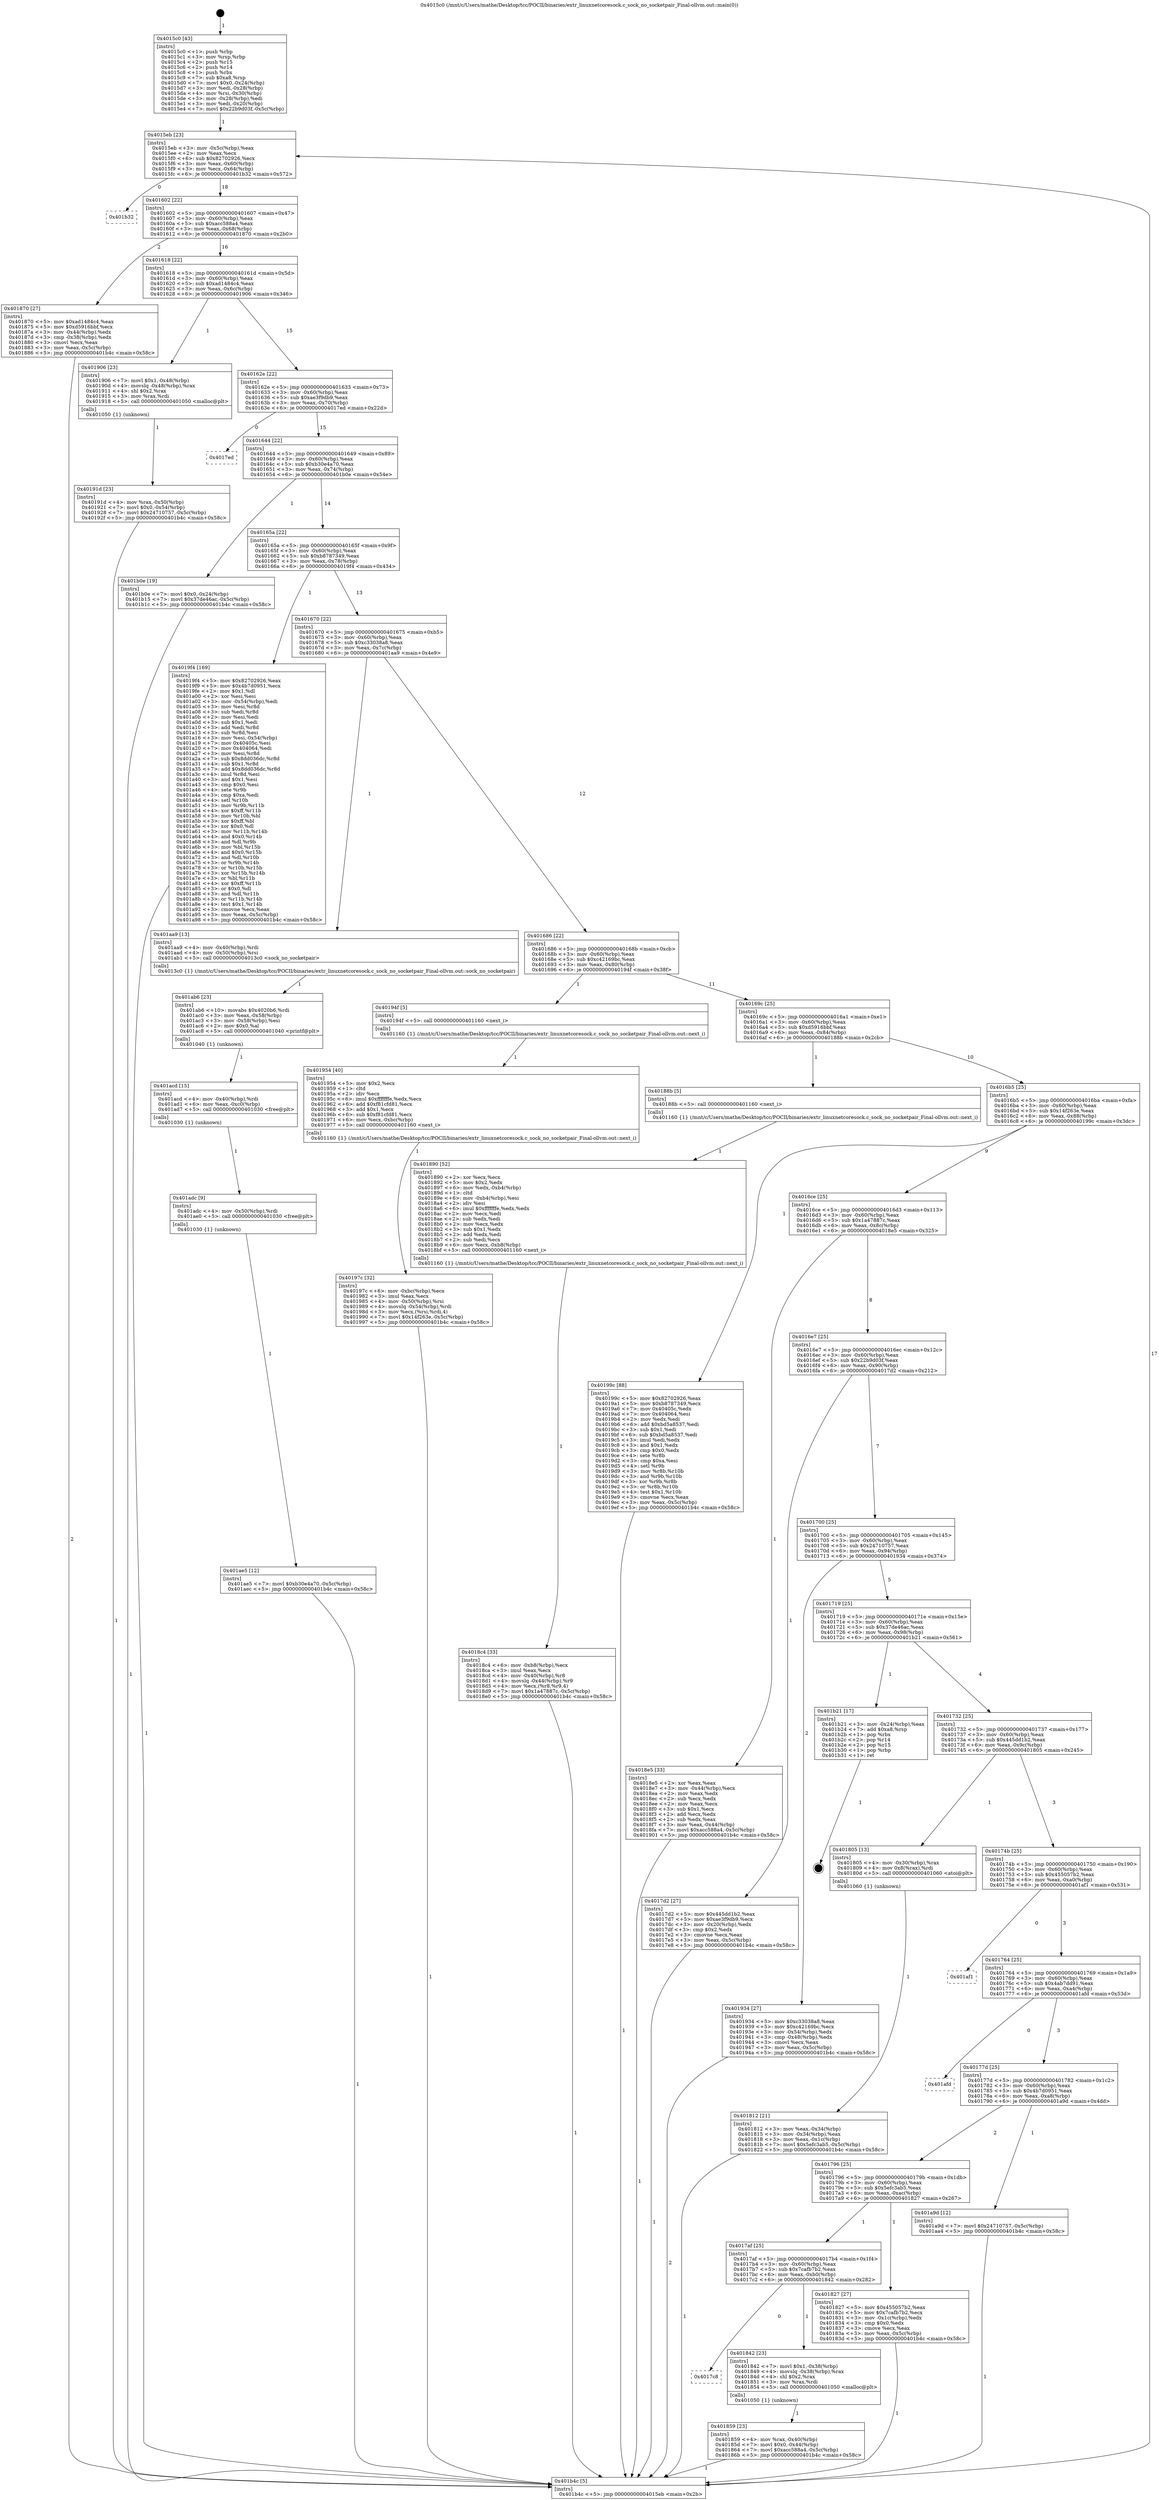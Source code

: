 digraph "0x4015c0" {
  label = "0x4015c0 (/mnt/c/Users/mathe/Desktop/tcc/POCII/binaries/extr_linuxnetcoresock.c_sock_no_socketpair_Final-ollvm.out::main(0))"
  labelloc = "t"
  node[shape=record]

  Entry [label="",width=0.3,height=0.3,shape=circle,fillcolor=black,style=filled]
  "0x4015eb" [label="{
     0x4015eb [23]\l
     | [instrs]\l
     &nbsp;&nbsp;0x4015eb \<+3\>: mov -0x5c(%rbp),%eax\l
     &nbsp;&nbsp;0x4015ee \<+2\>: mov %eax,%ecx\l
     &nbsp;&nbsp;0x4015f0 \<+6\>: sub $0x82702926,%ecx\l
     &nbsp;&nbsp;0x4015f6 \<+3\>: mov %eax,-0x60(%rbp)\l
     &nbsp;&nbsp;0x4015f9 \<+3\>: mov %ecx,-0x64(%rbp)\l
     &nbsp;&nbsp;0x4015fc \<+6\>: je 0000000000401b32 \<main+0x572\>\l
  }"]
  "0x401b32" [label="{
     0x401b32\l
  }", style=dashed]
  "0x401602" [label="{
     0x401602 [22]\l
     | [instrs]\l
     &nbsp;&nbsp;0x401602 \<+5\>: jmp 0000000000401607 \<main+0x47\>\l
     &nbsp;&nbsp;0x401607 \<+3\>: mov -0x60(%rbp),%eax\l
     &nbsp;&nbsp;0x40160a \<+5\>: sub $0xacc588a4,%eax\l
     &nbsp;&nbsp;0x40160f \<+3\>: mov %eax,-0x68(%rbp)\l
     &nbsp;&nbsp;0x401612 \<+6\>: je 0000000000401870 \<main+0x2b0\>\l
  }"]
  Exit [label="",width=0.3,height=0.3,shape=circle,fillcolor=black,style=filled,peripheries=2]
  "0x401870" [label="{
     0x401870 [27]\l
     | [instrs]\l
     &nbsp;&nbsp;0x401870 \<+5\>: mov $0xad1484c4,%eax\l
     &nbsp;&nbsp;0x401875 \<+5\>: mov $0xd5916bbf,%ecx\l
     &nbsp;&nbsp;0x40187a \<+3\>: mov -0x44(%rbp),%edx\l
     &nbsp;&nbsp;0x40187d \<+3\>: cmp -0x38(%rbp),%edx\l
     &nbsp;&nbsp;0x401880 \<+3\>: cmovl %ecx,%eax\l
     &nbsp;&nbsp;0x401883 \<+3\>: mov %eax,-0x5c(%rbp)\l
     &nbsp;&nbsp;0x401886 \<+5\>: jmp 0000000000401b4c \<main+0x58c\>\l
  }"]
  "0x401618" [label="{
     0x401618 [22]\l
     | [instrs]\l
     &nbsp;&nbsp;0x401618 \<+5\>: jmp 000000000040161d \<main+0x5d\>\l
     &nbsp;&nbsp;0x40161d \<+3\>: mov -0x60(%rbp),%eax\l
     &nbsp;&nbsp;0x401620 \<+5\>: sub $0xad1484c4,%eax\l
     &nbsp;&nbsp;0x401625 \<+3\>: mov %eax,-0x6c(%rbp)\l
     &nbsp;&nbsp;0x401628 \<+6\>: je 0000000000401906 \<main+0x346\>\l
  }"]
  "0x401ae5" [label="{
     0x401ae5 [12]\l
     | [instrs]\l
     &nbsp;&nbsp;0x401ae5 \<+7\>: movl $0xb30e4a70,-0x5c(%rbp)\l
     &nbsp;&nbsp;0x401aec \<+5\>: jmp 0000000000401b4c \<main+0x58c\>\l
  }"]
  "0x401906" [label="{
     0x401906 [23]\l
     | [instrs]\l
     &nbsp;&nbsp;0x401906 \<+7\>: movl $0x1,-0x48(%rbp)\l
     &nbsp;&nbsp;0x40190d \<+4\>: movslq -0x48(%rbp),%rax\l
     &nbsp;&nbsp;0x401911 \<+4\>: shl $0x2,%rax\l
     &nbsp;&nbsp;0x401915 \<+3\>: mov %rax,%rdi\l
     &nbsp;&nbsp;0x401918 \<+5\>: call 0000000000401050 \<malloc@plt\>\l
     | [calls]\l
     &nbsp;&nbsp;0x401050 \{1\} (unknown)\l
  }"]
  "0x40162e" [label="{
     0x40162e [22]\l
     | [instrs]\l
     &nbsp;&nbsp;0x40162e \<+5\>: jmp 0000000000401633 \<main+0x73\>\l
     &nbsp;&nbsp;0x401633 \<+3\>: mov -0x60(%rbp),%eax\l
     &nbsp;&nbsp;0x401636 \<+5\>: sub $0xae3f9db9,%eax\l
     &nbsp;&nbsp;0x40163b \<+3\>: mov %eax,-0x70(%rbp)\l
     &nbsp;&nbsp;0x40163e \<+6\>: je 00000000004017ed \<main+0x22d\>\l
  }"]
  "0x401adc" [label="{
     0x401adc [9]\l
     | [instrs]\l
     &nbsp;&nbsp;0x401adc \<+4\>: mov -0x50(%rbp),%rdi\l
     &nbsp;&nbsp;0x401ae0 \<+5\>: call 0000000000401030 \<free@plt\>\l
     | [calls]\l
     &nbsp;&nbsp;0x401030 \{1\} (unknown)\l
  }"]
  "0x4017ed" [label="{
     0x4017ed\l
  }", style=dashed]
  "0x401644" [label="{
     0x401644 [22]\l
     | [instrs]\l
     &nbsp;&nbsp;0x401644 \<+5\>: jmp 0000000000401649 \<main+0x89\>\l
     &nbsp;&nbsp;0x401649 \<+3\>: mov -0x60(%rbp),%eax\l
     &nbsp;&nbsp;0x40164c \<+5\>: sub $0xb30e4a70,%eax\l
     &nbsp;&nbsp;0x401651 \<+3\>: mov %eax,-0x74(%rbp)\l
     &nbsp;&nbsp;0x401654 \<+6\>: je 0000000000401b0e \<main+0x54e\>\l
  }"]
  "0x401acd" [label="{
     0x401acd [15]\l
     | [instrs]\l
     &nbsp;&nbsp;0x401acd \<+4\>: mov -0x40(%rbp),%rdi\l
     &nbsp;&nbsp;0x401ad1 \<+6\>: mov %eax,-0xc0(%rbp)\l
     &nbsp;&nbsp;0x401ad7 \<+5\>: call 0000000000401030 \<free@plt\>\l
     | [calls]\l
     &nbsp;&nbsp;0x401030 \{1\} (unknown)\l
  }"]
  "0x401b0e" [label="{
     0x401b0e [19]\l
     | [instrs]\l
     &nbsp;&nbsp;0x401b0e \<+7\>: movl $0x0,-0x24(%rbp)\l
     &nbsp;&nbsp;0x401b15 \<+7\>: movl $0x37de46ac,-0x5c(%rbp)\l
     &nbsp;&nbsp;0x401b1c \<+5\>: jmp 0000000000401b4c \<main+0x58c\>\l
  }"]
  "0x40165a" [label="{
     0x40165a [22]\l
     | [instrs]\l
     &nbsp;&nbsp;0x40165a \<+5\>: jmp 000000000040165f \<main+0x9f\>\l
     &nbsp;&nbsp;0x40165f \<+3\>: mov -0x60(%rbp),%eax\l
     &nbsp;&nbsp;0x401662 \<+5\>: sub $0xb8787349,%eax\l
     &nbsp;&nbsp;0x401667 \<+3\>: mov %eax,-0x78(%rbp)\l
     &nbsp;&nbsp;0x40166a \<+6\>: je 00000000004019f4 \<main+0x434\>\l
  }"]
  "0x401ab6" [label="{
     0x401ab6 [23]\l
     | [instrs]\l
     &nbsp;&nbsp;0x401ab6 \<+10\>: movabs $0x4020b6,%rdi\l
     &nbsp;&nbsp;0x401ac0 \<+3\>: mov %eax,-0x58(%rbp)\l
     &nbsp;&nbsp;0x401ac3 \<+3\>: mov -0x58(%rbp),%esi\l
     &nbsp;&nbsp;0x401ac6 \<+2\>: mov $0x0,%al\l
     &nbsp;&nbsp;0x401ac8 \<+5\>: call 0000000000401040 \<printf@plt\>\l
     | [calls]\l
     &nbsp;&nbsp;0x401040 \{1\} (unknown)\l
  }"]
  "0x4019f4" [label="{
     0x4019f4 [169]\l
     | [instrs]\l
     &nbsp;&nbsp;0x4019f4 \<+5\>: mov $0x82702926,%eax\l
     &nbsp;&nbsp;0x4019f9 \<+5\>: mov $0x4b7d0951,%ecx\l
     &nbsp;&nbsp;0x4019fe \<+2\>: mov $0x1,%dl\l
     &nbsp;&nbsp;0x401a00 \<+2\>: xor %esi,%esi\l
     &nbsp;&nbsp;0x401a02 \<+3\>: mov -0x54(%rbp),%edi\l
     &nbsp;&nbsp;0x401a05 \<+3\>: mov %esi,%r8d\l
     &nbsp;&nbsp;0x401a08 \<+3\>: sub %edi,%r8d\l
     &nbsp;&nbsp;0x401a0b \<+2\>: mov %esi,%edi\l
     &nbsp;&nbsp;0x401a0d \<+3\>: sub $0x1,%edi\l
     &nbsp;&nbsp;0x401a10 \<+3\>: add %edi,%r8d\l
     &nbsp;&nbsp;0x401a13 \<+3\>: sub %r8d,%esi\l
     &nbsp;&nbsp;0x401a16 \<+3\>: mov %esi,-0x54(%rbp)\l
     &nbsp;&nbsp;0x401a19 \<+7\>: mov 0x40405c,%esi\l
     &nbsp;&nbsp;0x401a20 \<+7\>: mov 0x404064,%edi\l
     &nbsp;&nbsp;0x401a27 \<+3\>: mov %esi,%r8d\l
     &nbsp;&nbsp;0x401a2a \<+7\>: sub $0x8dd036dc,%r8d\l
     &nbsp;&nbsp;0x401a31 \<+4\>: sub $0x1,%r8d\l
     &nbsp;&nbsp;0x401a35 \<+7\>: add $0x8dd036dc,%r8d\l
     &nbsp;&nbsp;0x401a3c \<+4\>: imul %r8d,%esi\l
     &nbsp;&nbsp;0x401a40 \<+3\>: and $0x1,%esi\l
     &nbsp;&nbsp;0x401a43 \<+3\>: cmp $0x0,%esi\l
     &nbsp;&nbsp;0x401a46 \<+4\>: sete %r9b\l
     &nbsp;&nbsp;0x401a4a \<+3\>: cmp $0xa,%edi\l
     &nbsp;&nbsp;0x401a4d \<+4\>: setl %r10b\l
     &nbsp;&nbsp;0x401a51 \<+3\>: mov %r9b,%r11b\l
     &nbsp;&nbsp;0x401a54 \<+4\>: xor $0xff,%r11b\l
     &nbsp;&nbsp;0x401a58 \<+3\>: mov %r10b,%bl\l
     &nbsp;&nbsp;0x401a5b \<+3\>: xor $0xff,%bl\l
     &nbsp;&nbsp;0x401a5e \<+3\>: xor $0x0,%dl\l
     &nbsp;&nbsp;0x401a61 \<+3\>: mov %r11b,%r14b\l
     &nbsp;&nbsp;0x401a64 \<+4\>: and $0x0,%r14b\l
     &nbsp;&nbsp;0x401a68 \<+3\>: and %dl,%r9b\l
     &nbsp;&nbsp;0x401a6b \<+3\>: mov %bl,%r15b\l
     &nbsp;&nbsp;0x401a6e \<+4\>: and $0x0,%r15b\l
     &nbsp;&nbsp;0x401a72 \<+3\>: and %dl,%r10b\l
     &nbsp;&nbsp;0x401a75 \<+3\>: or %r9b,%r14b\l
     &nbsp;&nbsp;0x401a78 \<+3\>: or %r10b,%r15b\l
     &nbsp;&nbsp;0x401a7b \<+3\>: xor %r15b,%r14b\l
     &nbsp;&nbsp;0x401a7e \<+3\>: or %bl,%r11b\l
     &nbsp;&nbsp;0x401a81 \<+4\>: xor $0xff,%r11b\l
     &nbsp;&nbsp;0x401a85 \<+3\>: or $0x0,%dl\l
     &nbsp;&nbsp;0x401a88 \<+3\>: and %dl,%r11b\l
     &nbsp;&nbsp;0x401a8b \<+3\>: or %r11b,%r14b\l
     &nbsp;&nbsp;0x401a8e \<+4\>: test $0x1,%r14b\l
     &nbsp;&nbsp;0x401a92 \<+3\>: cmovne %ecx,%eax\l
     &nbsp;&nbsp;0x401a95 \<+3\>: mov %eax,-0x5c(%rbp)\l
     &nbsp;&nbsp;0x401a98 \<+5\>: jmp 0000000000401b4c \<main+0x58c\>\l
  }"]
  "0x401670" [label="{
     0x401670 [22]\l
     | [instrs]\l
     &nbsp;&nbsp;0x401670 \<+5\>: jmp 0000000000401675 \<main+0xb5\>\l
     &nbsp;&nbsp;0x401675 \<+3\>: mov -0x60(%rbp),%eax\l
     &nbsp;&nbsp;0x401678 \<+5\>: sub $0xc33038a8,%eax\l
     &nbsp;&nbsp;0x40167d \<+3\>: mov %eax,-0x7c(%rbp)\l
     &nbsp;&nbsp;0x401680 \<+6\>: je 0000000000401aa9 \<main+0x4e9\>\l
  }"]
  "0x40197c" [label="{
     0x40197c [32]\l
     | [instrs]\l
     &nbsp;&nbsp;0x40197c \<+6\>: mov -0xbc(%rbp),%ecx\l
     &nbsp;&nbsp;0x401982 \<+3\>: imul %eax,%ecx\l
     &nbsp;&nbsp;0x401985 \<+4\>: mov -0x50(%rbp),%rsi\l
     &nbsp;&nbsp;0x401989 \<+4\>: movslq -0x54(%rbp),%rdi\l
     &nbsp;&nbsp;0x40198d \<+3\>: mov %ecx,(%rsi,%rdi,4)\l
     &nbsp;&nbsp;0x401990 \<+7\>: movl $0x14f263e,-0x5c(%rbp)\l
     &nbsp;&nbsp;0x401997 \<+5\>: jmp 0000000000401b4c \<main+0x58c\>\l
  }"]
  "0x401aa9" [label="{
     0x401aa9 [13]\l
     | [instrs]\l
     &nbsp;&nbsp;0x401aa9 \<+4\>: mov -0x40(%rbp),%rdi\l
     &nbsp;&nbsp;0x401aad \<+4\>: mov -0x50(%rbp),%rsi\l
     &nbsp;&nbsp;0x401ab1 \<+5\>: call 00000000004013c0 \<sock_no_socketpair\>\l
     | [calls]\l
     &nbsp;&nbsp;0x4013c0 \{1\} (/mnt/c/Users/mathe/Desktop/tcc/POCII/binaries/extr_linuxnetcoresock.c_sock_no_socketpair_Final-ollvm.out::sock_no_socketpair)\l
  }"]
  "0x401686" [label="{
     0x401686 [22]\l
     | [instrs]\l
     &nbsp;&nbsp;0x401686 \<+5\>: jmp 000000000040168b \<main+0xcb\>\l
     &nbsp;&nbsp;0x40168b \<+3\>: mov -0x60(%rbp),%eax\l
     &nbsp;&nbsp;0x40168e \<+5\>: sub $0xc42169bc,%eax\l
     &nbsp;&nbsp;0x401693 \<+3\>: mov %eax,-0x80(%rbp)\l
     &nbsp;&nbsp;0x401696 \<+6\>: je 000000000040194f \<main+0x38f\>\l
  }"]
  "0x401954" [label="{
     0x401954 [40]\l
     | [instrs]\l
     &nbsp;&nbsp;0x401954 \<+5\>: mov $0x2,%ecx\l
     &nbsp;&nbsp;0x401959 \<+1\>: cltd\l
     &nbsp;&nbsp;0x40195a \<+2\>: idiv %ecx\l
     &nbsp;&nbsp;0x40195c \<+6\>: imul $0xfffffffe,%edx,%ecx\l
     &nbsp;&nbsp;0x401962 \<+6\>: add $0xf81cfd81,%ecx\l
     &nbsp;&nbsp;0x401968 \<+3\>: add $0x1,%ecx\l
     &nbsp;&nbsp;0x40196b \<+6\>: sub $0xf81cfd81,%ecx\l
     &nbsp;&nbsp;0x401971 \<+6\>: mov %ecx,-0xbc(%rbp)\l
     &nbsp;&nbsp;0x401977 \<+5\>: call 0000000000401160 \<next_i\>\l
     | [calls]\l
     &nbsp;&nbsp;0x401160 \{1\} (/mnt/c/Users/mathe/Desktop/tcc/POCII/binaries/extr_linuxnetcoresock.c_sock_no_socketpair_Final-ollvm.out::next_i)\l
  }"]
  "0x40194f" [label="{
     0x40194f [5]\l
     | [instrs]\l
     &nbsp;&nbsp;0x40194f \<+5\>: call 0000000000401160 \<next_i\>\l
     | [calls]\l
     &nbsp;&nbsp;0x401160 \{1\} (/mnt/c/Users/mathe/Desktop/tcc/POCII/binaries/extr_linuxnetcoresock.c_sock_no_socketpair_Final-ollvm.out::next_i)\l
  }"]
  "0x40169c" [label="{
     0x40169c [25]\l
     | [instrs]\l
     &nbsp;&nbsp;0x40169c \<+5\>: jmp 00000000004016a1 \<main+0xe1\>\l
     &nbsp;&nbsp;0x4016a1 \<+3\>: mov -0x60(%rbp),%eax\l
     &nbsp;&nbsp;0x4016a4 \<+5\>: sub $0xd5916bbf,%eax\l
     &nbsp;&nbsp;0x4016a9 \<+6\>: mov %eax,-0x84(%rbp)\l
     &nbsp;&nbsp;0x4016af \<+6\>: je 000000000040188b \<main+0x2cb\>\l
  }"]
  "0x40191d" [label="{
     0x40191d [23]\l
     | [instrs]\l
     &nbsp;&nbsp;0x40191d \<+4\>: mov %rax,-0x50(%rbp)\l
     &nbsp;&nbsp;0x401921 \<+7\>: movl $0x0,-0x54(%rbp)\l
     &nbsp;&nbsp;0x401928 \<+7\>: movl $0x24710757,-0x5c(%rbp)\l
     &nbsp;&nbsp;0x40192f \<+5\>: jmp 0000000000401b4c \<main+0x58c\>\l
  }"]
  "0x40188b" [label="{
     0x40188b [5]\l
     | [instrs]\l
     &nbsp;&nbsp;0x40188b \<+5\>: call 0000000000401160 \<next_i\>\l
     | [calls]\l
     &nbsp;&nbsp;0x401160 \{1\} (/mnt/c/Users/mathe/Desktop/tcc/POCII/binaries/extr_linuxnetcoresock.c_sock_no_socketpair_Final-ollvm.out::next_i)\l
  }"]
  "0x4016b5" [label="{
     0x4016b5 [25]\l
     | [instrs]\l
     &nbsp;&nbsp;0x4016b5 \<+5\>: jmp 00000000004016ba \<main+0xfa\>\l
     &nbsp;&nbsp;0x4016ba \<+3\>: mov -0x60(%rbp),%eax\l
     &nbsp;&nbsp;0x4016bd \<+5\>: sub $0x14f263e,%eax\l
     &nbsp;&nbsp;0x4016c2 \<+6\>: mov %eax,-0x88(%rbp)\l
     &nbsp;&nbsp;0x4016c8 \<+6\>: je 000000000040199c \<main+0x3dc\>\l
  }"]
  "0x4018c4" [label="{
     0x4018c4 [33]\l
     | [instrs]\l
     &nbsp;&nbsp;0x4018c4 \<+6\>: mov -0xb8(%rbp),%ecx\l
     &nbsp;&nbsp;0x4018ca \<+3\>: imul %eax,%ecx\l
     &nbsp;&nbsp;0x4018cd \<+4\>: mov -0x40(%rbp),%r8\l
     &nbsp;&nbsp;0x4018d1 \<+4\>: movslq -0x44(%rbp),%r9\l
     &nbsp;&nbsp;0x4018d5 \<+4\>: mov %ecx,(%r8,%r9,4)\l
     &nbsp;&nbsp;0x4018d9 \<+7\>: movl $0x1a47887c,-0x5c(%rbp)\l
     &nbsp;&nbsp;0x4018e0 \<+5\>: jmp 0000000000401b4c \<main+0x58c\>\l
  }"]
  "0x40199c" [label="{
     0x40199c [88]\l
     | [instrs]\l
     &nbsp;&nbsp;0x40199c \<+5\>: mov $0x82702926,%eax\l
     &nbsp;&nbsp;0x4019a1 \<+5\>: mov $0xb8787349,%ecx\l
     &nbsp;&nbsp;0x4019a6 \<+7\>: mov 0x40405c,%edx\l
     &nbsp;&nbsp;0x4019ad \<+7\>: mov 0x404064,%esi\l
     &nbsp;&nbsp;0x4019b4 \<+2\>: mov %edx,%edi\l
     &nbsp;&nbsp;0x4019b6 \<+6\>: add $0xbd5a8537,%edi\l
     &nbsp;&nbsp;0x4019bc \<+3\>: sub $0x1,%edi\l
     &nbsp;&nbsp;0x4019bf \<+6\>: sub $0xbd5a8537,%edi\l
     &nbsp;&nbsp;0x4019c5 \<+3\>: imul %edi,%edx\l
     &nbsp;&nbsp;0x4019c8 \<+3\>: and $0x1,%edx\l
     &nbsp;&nbsp;0x4019cb \<+3\>: cmp $0x0,%edx\l
     &nbsp;&nbsp;0x4019ce \<+4\>: sete %r8b\l
     &nbsp;&nbsp;0x4019d2 \<+3\>: cmp $0xa,%esi\l
     &nbsp;&nbsp;0x4019d5 \<+4\>: setl %r9b\l
     &nbsp;&nbsp;0x4019d9 \<+3\>: mov %r8b,%r10b\l
     &nbsp;&nbsp;0x4019dc \<+3\>: and %r9b,%r10b\l
     &nbsp;&nbsp;0x4019df \<+3\>: xor %r9b,%r8b\l
     &nbsp;&nbsp;0x4019e2 \<+3\>: or %r8b,%r10b\l
     &nbsp;&nbsp;0x4019e5 \<+4\>: test $0x1,%r10b\l
     &nbsp;&nbsp;0x4019e9 \<+3\>: cmovne %ecx,%eax\l
     &nbsp;&nbsp;0x4019ec \<+3\>: mov %eax,-0x5c(%rbp)\l
     &nbsp;&nbsp;0x4019ef \<+5\>: jmp 0000000000401b4c \<main+0x58c\>\l
  }"]
  "0x4016ce" [label="{
     0x4016ce [25]\l
     | [instrs]\l
     &nbsp;&nbsp;0x4016ce \<+5\>: jmp 00000000004016d3 \<main+0x113\>\l
     &nbsp;&nbsp;0x4016d3 \<+3\>: mov -0x60(%rbp),%eax\l
     &nbsp;&nbsp;0x4016d6 \<+5\>: sub $0x1a47887c,%eax\l
     &nbsp;&nbsp;0x4016db \<+6\>: mov %eax,-0x8c(%rbp)\l
     &nbsp;&nbsp;0x4016e1 \<+6\>: je 00000000004018e5 \<main+0x325\>\l
  }"]
  "0x401890" [label="{
     0x401890 [52]\l
     | [instrs]\l
     &nbsp;&nbsp;0x401890 \<+2\>: xor %ecx,%ecx\l
     &nbsp;&nbsp;0x401892 \<+5\>: mov $0x2,%edx\l
     &nbsp;&nbsp;0x401897 \<+6\>: mov %edx,-0xb4(%rbp)\l
     &nbsp;&nbsp;0x40189d \<+1\>: cltd\l
     &nbsp;&nbsp;0x40189e \<+6\>: mov -0xb4(%rbp),%esi\l
     &nbsp;&nbsp;0x4018a4 \<+2\>: idiv %esi\l
     &nbsp;&nbsp;0x4018a6 \<+6\>: imul $0xfffffffe,%edx,%edx\l
     &nbsp;&nbsp;0x4018ac \<+2\>: mov %ecx,%edi\l
     &nbsp;&nbsp;0x4018ae \<+2\>: sub %edx,%edi\l
     &nbsp;&nbsp;0x4018b0 \<+2\>: mov %ecx,%edx\l
     &nbsp;&nbsp;0x4018b2 \<+3\>: sub $0x1,%edx\l
     &nbsp;&nbsp;0x4018b5 \<+2\>: add %edx,%edi\l
     &nbsp;&nbsp;0x4018b7 \<+2\>: sub %edi,%ecx\l
     &nbsp;&nbsp;0x4018b9 \<+6\>: mov %ecx,-0xb8(%rbp)\l
     &nbsp;&nbsp;0x4018bf \<+5\>: call 0000000000401160 \<next_i\>\l
     | [calls]\l
     &nbsp;&nbsp;0x401160 \{1\} (/mnt/c/Users/mathe/Desktop/tcc/POCII/binaries/extr_linuxnetcoresock.c_sock_no_socketpair_Final-ollvm.out::next_i)\l
  }"]
  "0x4018e5" [label="{
     0x4018e5 [33]\l
     | [instrs]\l
     &nbsp;&nbsp;0x4018e5 \<+2\>: xor %eax,%eax\l
     &nbsp;&nbsp;0x4018e7 \<+3\>: mov -0x44(%rbp),%ecx\l
     &nbsp;&nbsp;0x4018ea \<+2\>: mov %eax,%edx\l
     &nbsp;&nbsp;0x4018ec \<+2\>: sub %ecx,%edx\l
     &nbsp;&nbsp;0x4018ee \<+2\>: mov %eax,%ecx\l
     &nbsp;&nbsp;0x4018f0 \<+3\>: sub $0x1,%ecx\l
     &nbsp;&nbsp;0x4018f3 \<+2\>: add %ecx,%edx\l
     &nbsp;&nbsp;0x4018f5 \<+2\>: sub %edx,%eax\l
     &nbsp;&nbsp;0x4018f7 \<+3\>: mov %eax,-0x44(%rbp)\l
     &nbsp;&nbsp;0x4018fa \<+7\>: movl $0xacc588a4,-0x5c(%rbp)\l
     &nbsp;&nbsp;0x401901 \<+5\>: jmp 0000000000401b4c \<main+0x58c\>\l
  }"]
  "0x4016e7" [label="{
     0x4016e7 [25]\l
     | [instrs]\l
     &nbsp;&nbsp;0x4016e7 \<+5\>: jmp 00000000004016ec \<main+0x12c\>\l
     &nbsp;&nbsp;0x4016ec \<+3\>: mov -0x60(%rbp),%eax\l
     &nbsp;&nbsp;0x4016ef \<+5\>: sub $0x22b9d03f,%eax\l
     &nbsp;&nbsp;0x4016f4 \<+6\>: mov %eax,-0x90(%rbp)\l
     &nbsp;&nbsp;0x4016fa \<+6\>: je 00000000004017d2 \<main+0x212\>\l
  }"]
  "0x401859" [label="{
     0x401859 [23]\l
     | [instrs]\l
     &nbsp;&nbsp;0x401859 \<+4\>: mov %rax,-0x40(%rbp)\l
     &nbsp;&nbsp;0x40185d \<+7\>: movl $0x0,-0x44(%rbp)\l
     &nbsp;&nbsp;0x401864 \<+7\>: movl $0xacc588a4,-0x5c(%rbp)\l
     &nbsp;&nbsp;0x40186b \<+5\>: jmp 0000000000401b4c \<main+0x58c\>\l
  }"]
  "0x4017d2" [label="{
     0x4017d2 [27]\l
     | [instrs]\l
     &nbsp;&nbsp;0x4017d2 \<+5\>: mov $0x445dd1b2,%eax\l
     &nbsp;&nbsp;0x4017d7 \<+5\>: mov $0xae3f9db9,%ecx\l
     &nbsp;&nbsp;0x4017dc \<+3\>: mov -0x20(%rbp),%edx\l
     &nbsp;&nbsp;0x4017df \<+3\>: cmp $0x2,%edx\l
     &nbsp;&nbsp;0x4017e2 \<+3\>: cmovne %ecx,%eax\l
     &nbsp;&nbsp;0x4017e5 \<+3\>: mov %eax,-0x5c(%rbp)\l
     &nbsp;&nbsp;0x4017e8 \<+5\>: jmp 0000000000401b4c \<main+0x58c\>\l
  }"]
  "0x401700" [label="{
     0x401700 [25]\l
     | [instrs]\l
     &nbsp;&nbsp;0x401700 \<+5\>: jmp 0000000000401705 \<main+0x145\>\l
     &nbsp;&nbsp;0x401705 \<+3\>: mov -0x60(%rbp),%eax\l
     &nbsp;&nbsp;0x401708 \<+5\>: sub $0x24710757,%eax\l
     &nbsp;&nbsp;0x40170d \<+6\>: mov %eax,-0x94(%rbp)\l
     &nbsp;&nbsp;0x401713 \<+6\>: je 0000000000401934 \<main+0x374\>\l
  }"]
  "0x401b4c" [label="{
     0x401b4c [5]\l
     | [instrs]\l
     &nbsp;&nbsp;0x401b4c \<+5\>: jmp 00000000004015eb \<main+0x2b\>\l
  }"]
  "0x4015c0" [label="{
     0x4015c0 [43]\l
     | [instrs]\l
     &nbsp;&nbsp;0x4015c0 \<+1\>: push %rbp\l
     &nbsp;&nbsp;0x4015c1 \<+3\>: mov %rsp,%rbp\l
     &nbsp;&nbsp;0x4015c4 \<+2\>: push %r15\l
     &nbsp;&nbsp;0x4015c6 \<+2\>: push %r14\l
     &nbsp;&nbsp;0x4015c8 \<+1\>: push %rbx\l
     &nbsp;&nbsp;0x4015c9 \<+7\>: sub $0xa8,%rsp\l
     &nbsp;&nbsp;0x4015d0 \<+7\>: movl $0x0,-0x24(%rbp)\l
     &nbsp;&nbsp;0x4015d7 \<+3\>: mov %edi,-0x28(%rbp)\l
     &nbsp;&nbsp;0x4015da \<+4\>: mov %rsi,-0x30(%rbp)\l
     &nbsp;&nbsp;0x4015de \<+3\>: mov -0x28(%rbp),%edi\l
     &nbsp;&nbsp;0x4015e1 \<+3\>: mov %edi,-0x20(%rbp)\l
     &nbsp;&nbsp;0x4015e4 \<+7\>: movl $0x22b9d03f,-0x5c(%rbp)\l
  }"]
  "0x4017c8" [label="{
     0x4017c8\l
  }", style=dashed]
  "0x401934" [label="{
     0x401934 [27]\l
     | [instrs]\l
     &nbsp;&nbsp;0x401934 \<+5\>: mov $0xc33038a8,%eax\l
     &nbsp;&nbsp;0x401939 \<+5\>: mov $0xc42169bc,%ecx\l
     &nbsp;&nbsp;0x40193e \<+3\>: mov -0x54(%rbp),%edx\l
     &nbsp;&nbsp;0x401941 \<+3\>: cmp -0x48(%rbp),%edx\l
     &nbsp;&nbsp;0x401944 \<+3\>: cmovl %ecx,%eax\l
     &nbsp;&nbsp;0x401947 \<+3\>: mov %eax,-0x5c(%rbp)\l
     &nbsp;&nbsp;0x40194a \<+5\>: jmp 0000000000401b4c \<main+0x58c\>\l
  }"]
  "0x401719" [label="{
     0x401719 [25]\l
     | [instrs]\l
     &nbsp;&nbsp;0x401719 \<+5\>: jmp 000000000040171e \<main+0x15e\>\l
     &nbsp;&nbsp;0x40171e \<+3\>: mov -0x60(%rbp),%eax\l
     &nbsp;&nbsp;0x401721 \<+5\>: sub $0x37de46ac,%eax\l
     &nbsp;&nbsp;0x401726 \<+6\>: mov %eax,-0x98(%rbp)\l
     &nbsp;&nbsp;0x40172c \<+6\>: je 0000000000401b21 \<main+0x561\>\l
  }"]
  "0x401842" [label="{
     0x401842 [23]\l
     | [instrs]\l
     &nbsp;&nbsp;0x401842 \<+7\>: movl $0x1,-0x38(%rbp)\l
     &nbsp;&nbsp;0x401849 \<+4\>: movslq -0x38(%rbp),%rax\l
     &nbsp;&nbsp;0x40184d \<+4\>: shl $0x2,%rax\l
     &nbsp;&nbsp;0x401851 \<+3\>: mov %rax,%rdi\l
     &nbsp;&nbsp;0x401854 \<+5\>: call 0000000000401050 \<malloc@plt\>\l
     | [calls]\l
     &nbsp;&nbsp;0x401050 \{1\} (unknown)\l
  }"]
  "0x401b21" [label="{
     0x401b21 [17]\l
     | [instrs]\l
     &nbsp;&nbsp;0x401b21 \<+3\>: mov -0x24(%rbp),%eax\l
     &nbsp;&nbsp;0x401b24 \<+7\>: add $0xa8,%rsp\l
     &nbsp;&nbsp;0x401b2b \<+1\>: pop %rbx\l
     &nbsp;&nbsp;0x401b2c \<+2\>: pop %r14\l
     &nbsp;&nbsp;0x401b2e \<+2\>: pop %r15\l
     &nbsp;&nbsp;0x401b30 \<+1\>: pop %rbp\l
     &nbsp;&nbsp;0x401b31 \<+1\>: ret\l
  }"]
  "0x401732" [label="{
     0x401732 [25]\l
     | [instrs]\l
     &nbsp;&nbsp;0x401732 \<+5\>: jmp 0000000000401737 \<main+0x177\>\l
     &nbsp;&nbsp;0x401737 \<+3\>: mov -0x60(%rbp),%eax\l
     &nbsp;&nbsp;0x40173a \<+5\>: sub $0x445dd1b2,%eax\l
     &nbsp;&nbsp;0x40173f \<+6\>: mov %eax,-0x9c(%rbp)\l
     &nbsp;&nbsp;0x401745 \<+6\>: je 0000000000401805 \<main+0x245\>\l
  }"]
  "0x4017af" [label="{
     0x4017af [25]\l
     | [instrs]\l
     &nbsp;&nbsp;0x4017af \<+5\>: jmp 00000000004017b4 \<main+0x1f4\>\l
     &nbsp;&nbsp;0x4017b4 \<+3\>: mov -0x60(%rbp),%eax\l
     &nbsp;&nbsp;0x4017b7 \<+5\>: sub $0x7cafb7b2,%eax\l
     &nbsp;&nbsp;0x4017bc \<+6\>: mov %eax,-0xb0(%rbp)\l
     &nbsp;&nbsp;0x4017c2 \<+6\>: je 0000000000401842 \<main+0x282\>\l
  }"]
  "0x401805" [label="{
     0x401805 [13]\l
     | [instrs]\l
     &nbsp;&nbsp;0x401805 \<+4\>: mov -0x30(%rbp),%rax\l
     &nbsp;&nbsp;0x401809 \<+4\>: mov 0x8(%rax),%rdi\l
     &nbsp;&nbsp;0x40180d \<+5\>: call 0000000000401060 \<atoi@plt\>\l
     | [calls]\l
     &nbsp;&nbsp;0x401060 \{1\} (unknown)\l
  }"]
  "0x40174b" [label="{
     0x40174b [25]\l
     | [instrs]\l
     &nbsp;&nbsp;0x40174b \<+5\>: jmp 0000000000401750 \<main+0x190\>\l
     &nbsp;&nbsp;0x401750 \<+3\>: mov -0x60(%rbp),%eax\l
     &nbsp;&nbsp;0x401753 \<+5\>: sub $0x455057b2,%eax\l
     &nbsp;&nbsp;0x401758 \<+6\>: mov %eax,-0xa0(%rbp)\l
     &nbsp;&nbsp;0x40175e \<+6\>: je 0000000000401af1 \<main+0x531\>\l
  }"]
  "0x401812" [label="{
     0x401812 [21]\l
     | [instrs]\l
     &nbsp;&nbsp;0x401812 \<+3\>: mov %eax,-0x34(%rbp)\l
     &nbsp;&nbsp;0x401815 \<+3\>: mov -0x34(%rbp),%eax\l
     &nbsp;&nbsp;0x401818 \<+3\>: mov %eax,-0x1c(%rbp)\l
     &nbsp;&nbsp;0x40181b \<+7\>: movl $0x5efc3ab5,-0x5c(%rbp)\l
     &nbsp;&nbsp;0x401822 \<+5\>: jmp 0000000000401b4c \<main+0x58c\>\l
  }"]
  "0x401827" [label="{
     0x401827 [27]\l
     | [instrs]\l
     &nbsp;&nbsp;0x401827 \<+5\>: mov $0x455057b2,%eax\l
     &nbsp;&nbsp;0x40182c \<+5\>: mov $0x7cafb7b2,%ecx\l
     &nbsp;&nbsp;0x401831 \<+3\>: mov -0x1c(%rbp),%edx\l
     &nbsp;&nbsp;0x401834 \<+3\>: cmp $0x0,%edx\l
     &nbsp;&nbsp;0x401837 \<+3\>: cmove %ecx,%eax\l
     &nbsp;&nbsp;0x40183a \<+3\>: mov %eax,-0x5c(%rbp)\l
     &nbsp;&nbsp;0x40183d \<+5\>: jmp 0000000000401b4c \<main+0x58c\>\l
  }"]
  "0x401af1" [label="{
     0x401af1\l
  }", style=dashed]
  "0x401764" [label="{
     0x401764 [25]\l
     | [instrs]\l
     &nbsp;&nbsp;0x401764 \<+5\>: jmp 0000000000401769 \<main+0x1a9\>\l
     &nbsp;&nbsp;0x401769 \<+3\>: mov -0x60(%rbp),%eax\l
     &nbsp;&nbsp;0x40176c \<+5\>: sub $0x4ab7dd91,%eax\l
     &nbsp;&nbsp;0x401771 \<+6\>: mov %eax,-0xa4(%rbp)\l
     &nbsp;&nbsp;0x401777 \<+6\>: je 0000000000401afd \<main+0x53d\>\l
  }"]
  "0x401796" [label="{
     0x401796 [25]\l
     | [instrs]\l
     &nbsp;&nbsp;0x401796 \<+5\>: jmp 000000000040179b \<main+0x1db\>\l
     &nbsp;&nbsp;0x40179b \<+3\>: mov -0x60(%rbp),%eax\l
     &nbsp;&nbsp;0x40179e \<+5\>: sub $0x5efc3ab5,%eax\l
     &nbsp;&nbsp;0x4017a3 \<+6\>: mov %eax,-0xac(%rbp)\l
     &nbsp;&nbsp;0x4017a9 \<+6\>: je 0000000000401827 \<main+0x267\>\l
  }"]
  "0x401afd" [label="{
     0x401afd\l
  }", style=dashed]
  "0x40177d" [label="{
     0x40177d [25]\l
     | [instrs]\l
     &nbsp;&nbsp;0x40177d \<+5\>: jmp 0000000000401782 \<main+0x1c2\>\l
     &nbsp;&nbsp;0x401782 \<+3\>: mov -0x60(%rbp),%eax\l
     &nbsp;&nbsp;0x401785 \<+5\>: sub $0x4b7d0951,%eax\l
     &nbsp;&nbsp;0x40178a \<+6\>: mov %eax,-0xa8(%rbp)\l
     &nbsp;&nbsp;0x401790 \<+6\>: je 0000000000401a9d \<main+0x4dd\>\l
  }"]
  "0x401a9d" [label="{
     0x401a9d [12]\l
     | [instrs]\l
     &nbsp;&nbsp;0x401a9d \<+7\>: movl $0x24710757,-0x5c(%rbp)\l
     &nbsp;&nbsp;0x401aa4 \<+5\>: jmp 0000000000401b4c \<main+0x58c\>\l
  }"]
  Entry -> "0x4015c0" [label=" 1"]
  "0x4015eb" -> "0x401b32" [label=" 0"]
  "0x4015eb" -> "0x401602" [label=" 18"]
  "0x401b21" -> Exit [label=" 1"]
  "0x401602" -> "0x401870" [label=" 2"]
  "0x401602" -> "0x401618" [label=" 16"]
  "0x401b0e" -> "0x401b4c" [label=" 1"]
  "0x401618" -> "0x401906" [label=" 1"]
  "0x401618" -> "0x40162e" [label=" 15"]
  "0x401ae5" -> "0x401b4c" [label=" 1"]
  "0x40162e" -> "0x4017ed" [label=" 0"]
  "0x40162e" -> "0x401644" [label=" 15"]
  "0x401adc" -> "0x401ae5" [label=" 1"]
  "0x401644" -> "0x401b0e" [label=" 1"]
  "0x401644" -> "0x40165a" [label=" 14"]
  "0x401acd" -> "0x401adc" [label=" 1"]
  "0x40165a" -> "0x4019f4" [label=" 1"]
  "0x40165a" -> "0x401670" [label=" 13"]
  "0x401ab6" -> "0x401acd" [label=" 1"]
  "0x401670" -> "0x401aa9" [label=" 1"]
  "0x401670" -> "0x401686" [label=" 12"]
  "0x401aa9" -> "0x401ab6" [label=" 1"]
  "0x401686" -> "0x40194f" [label=" 1"]
  "0x401686" -> "0x40169c" [label=" 11"]
  "0x401a9d" -> "0x401b4c" [label=" 1"]
  "0x40169c" -> "0x40188b" [label=" 1"]
  "0x40169c" -> "0x4016b5" [label=" 10"]
  "0x4019f4" -> "0x401b4c" [label=" 1"]
  "0x4016b5" -> "0x40199c" [label=" 1"]
  "0x4016b5" -> "0x4016ce" [label=" 9"]
  "0x40199c" -> "0x401b4c" [label=" 1"]
  "0x4016ce" -> "0x4018e5" [label=" 1"]
  "0x4016ce" -> "0x4016e7" [label=" 8"]
  "0x40197c" -> "0x401b4c" [label=" 1"]
  "0x4016e7" -> "0x4017d2" [label=" 1"]
  "0x4016e7" -> "0x401700" [label=" 7"]
  "0x4017d2" -> "0x401b4c" [label=" 1"]
  "0x4015c0" -> "0x4015eb" [label=" 1"]
  "0x401b4c" -> "0x4015eb" [label=" 17"]
  "0x401954" -> "0x40197c" [label=" 1"]
  "0x401700" -> "0x401934" [label=" 2"]
  "0x401700" -> "0x401719" [label=" 5"]
  "0x40194f" -> "0x401954" [label=" 1"]
  "0x401719" -> "0x401b21" [label=" 1"]
  "0x401719" -> "0x401732" [label=" 4"]
  "0x401934" -> "0x401b4c" [label=" 2"]
  "0x401732" -> "0x401805" [label=" 1"]
  "0x401732" -> "0x40174b" [label=" 3"]
  "0x401805" -> "0x401812" [label=" 1"]
  "0x401812" -> "0x401b4c" [label=" 1"]
  "0x401906" -> "0x40191d" [label=" 1"]
  "0x40174b" -> "0x401af1" [label=" 0"]
  "0x40174b" -> "0x401764" [label=" 3"]
  "0x4018e5" -> "0x401b4c" [label=" 1"]
  "0x401764" -> "0x401afd" [label=" 0"]
  "0x401764" -> "0x40177d" [label=" 3"]
  "0x401890" -> "0x4018c4" [label=" 1"]
  "0x40177d" -> "0x401a9d" [label=" 1"]
  "0x40177d" -> "0x401796" [label=" 2"]
  "0x4018c4" -> "0x401b4c" [label=" 1"]
  "0x401796" -> "0x401827" [label=" 1"]
  "0x401796" -> "0x4017af" [label=" 1"]
  "0x401827" -> "0x401b4c" [label=" 1"]
  "0x40191d" -> "0x401b4c" [label=" 1"]
  "0x4017af" -> "0x401842" [label=" 1"]
  "0x4017af" -> "0x4017c8" [label=" 0"]
  "0x401842" -> "0x401859" [label=" 1"]
  "0x401859" -> "0x401b4c" [label=" 1"]
  "0x401870" -> "0x401b4c" [label=" 2"]
  "0x40188b" -> "0x401890" [label=" 1"]
}

